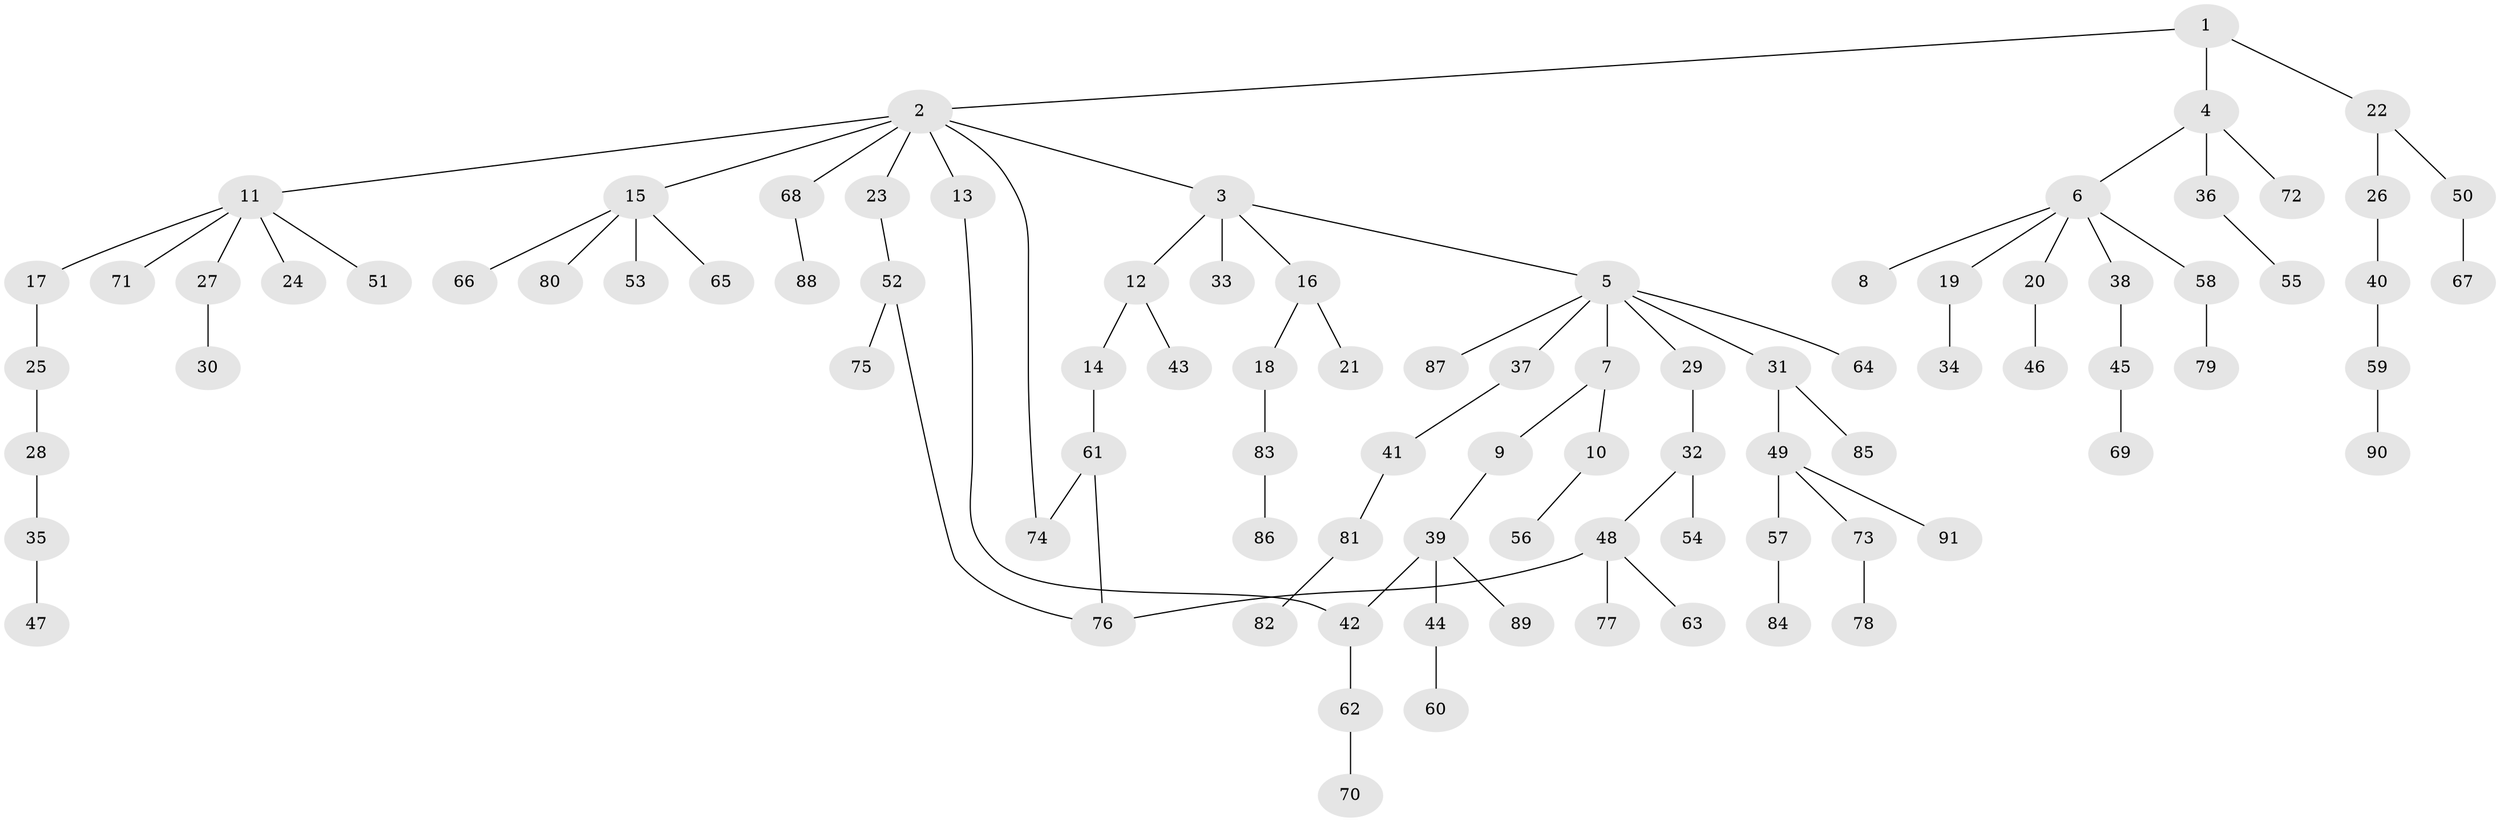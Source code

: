 // Generated by graph-tools (version 1.1) at 2025/00/03/09/25 03:00:59]
// undirected, 91 vertices, 94 edges
graph export_dot {
graph [start="1"]
  node [color=gray90,style=filled];
  1;
  2;
  3;
  4;
  5;
  6;
  7;
  8;
  9;
  10;
  11;
  12;
  13;
  14;
  15;
  16;
  17;
  18;
  19;
  20;
  21;
  22;
  23;
  24;
  25;
  26;
  27;
  28;
  29;
  30;
  31;
  32;
  33;
  34;
  35;
  36;
  37;
  38;
  39;
  40;
  41;
  42;
  43;
  44;
  45;
  46;
  47;
  48;
  49;
  50;
  51;
  52;
  53;
  54;
  55;
  56;
  57;
  58;
  59;
  60;
  61;
  62;
  63;
  64;
  65;
  66;
  67;
  68;
  69;
  70;
  71;
  72;
  73;
  74;
  75;
  76;
  77;
  78;
  79;
  80;
  81;
  82;
  83;
  84;
  85;
  86;
  87;
  88;
  89;
  90;
  91;
  1 -- 2;
  1 -- 4;
  1 -- 22;
  2 -- 3;
  2 -- 11;
  2 -- 13;
  2 -- 15;
  2 -- 23;
  2 -- 68;
  2 -- 74;
  3 -- 5;
  3 -- 12;
  3 -- 16;
  3 -- 33;
  4 -- 6;
  4 -- 36;
  4 -- 72;
  5 -- 7;
  5 -- 29;
  5 -- 31;
  5 -- 37;
  5 -- 64;
  5 -- 87;
  6 -- 8;
  6 -- 19;
  6 -- 20;
  6 -- 38;
  6 -- 58;
  7 -- 9;
  7 -- 10;
  9 -- 39;
  10 -- 56;
  11 -- 17;
  11 -- 24;
  11 -- 27;
  11 -- 51;
  11 -- 71;
  12 -- 14;
  12 -- 43;
  13 -- 42;
  14 -- 61;
  15 -- 53;
  15 -- 65;
  15 -- 66;
  15 -- 80;
  16 -- 18;
  16 -- 21;
  17 -- 25;
  18 -- 83;
  19 -- 34;
  20 -- 46;
  22 -- 26;
  22 -- 50;
  23 -- 52;
  25 -- 28;
  26 -- 40;
  27 -- 30;
  28 -- 35;
  29 -- 32;
  31 -- 49;
  31 -- 85;
  32 -- 48;
  32 -- 54;
  35 -- 47;
  36 -- 55;
  37 -- 41;
  38 -- 45;
  39 -- 44;
  39 -- 89;
  39 -- 42;
  40 -- 59;
  41 -- 81;
  42 -- 62;
  44 -- 60;
  45 -- 69;
  48 -- 63;
  48 -- 76;
  48 -- 77;
  49 -- 57;
  49 -- 73;
  49 -- 91;
  50 -- 67;
  52 -- 75;
  52 -- 76;
  57 -- 84;
  58 -- 79;
  59 -- 90;
  61 -- 76;
  61 -- 74;
  62 -- 70;
  68 -- 88;
  73 -- 78;
  81 -- 82;
  83 -- 86;
}
